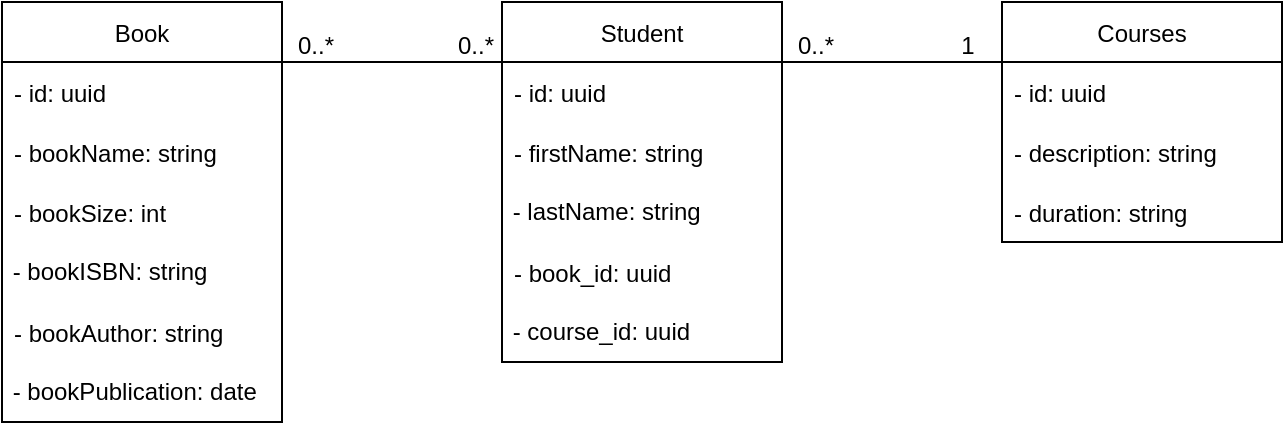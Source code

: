 <mxfile version="20.2.7" type="github">
  <diagram id="MShxjuuoVsmONPnqJFhb" name="Page-1">
    <mxGraphModel dx="1422" dy="752" grid="1" gridSize="10" guides="1" tooltips="1" connect="1" arrows="1" fold="1" page="1" pageScale="1" pageWidth="827" pageHeight="1169" math="0" shadow="0">
      <root>
        <mxCell id="0" />
        <mxCell id="1" parent="0" />
        <mxCell id="btFJ8QHgumFYgNhsF359-1" value="Book" style="swimlane;fontStyle=0;childLayout=stackLayout;horizontal=1;startSize=30;horizontalStack=0;resizeParent=1;resizeParentMax=0;resizeLast=0;collapsible=1;marginBottom=0;" vertex="1" parent="1">
          <mxGeometry x="80" y="270" width="140" height="210" as="geometry" />
        </mxCell>
        <mxCell id="btFJ8QHgumFYgNhsF359-2" value="- id: uuid" style="text;strokeColor=none;fillColor=none;align=left;verticalAlign=middle;spacingLeft=4;spacingRight=4;overflow=hidden;points=[[0,0.5],[1,0.5]];portConstraint=eastwest;rotatable=0;" vertex="1" parent="btFJ8QHgumFYgNhsF359-1">
          <mxGeometry y="30" width="140" height="30" as="geometry" />
        </mxCell>
        <mxCell id="btFJ8QHgumFYgNhsF359-3" value="- bookName: string" style="text;strokeColor=none;fillColor=none;align=left;verticalAlign=middle;spacingLeft=4;spacingRight=4;overflow=hidden;points=[[0,0.5],[1,0.5]];portConstraint=eastwest;rotatable=0;" vertex="1" parent="btFJ8QHgumFYgNhsF359-1">
          <mxGeometry y="60" width="140" height="30" as="geometry" />
        </mxCell>
        <mxCell id="btFJ8QHgumFYgNhsF359-4" value="- bookSize: int" style="text;strokeColor=none;fillColor=none;align=left;verticalAlign=middle;spacingLeft=4;spacingRight=4;overflow=hidden;points=[[0,0.5],[1,0.5]];portConstraint=eastwest;rotatable=0;" vertex="1" parent="btFJ8QHgumFYgNhsF359-1">
          <mxGeometry y="90" width="140" height="30" as="geometry" />
        </mxCell>
        <mxCell id="btFJ8QHgumFYgNhsF359-5" value="&amp;nbsp;- bookISBN: string" style="text;html=1;strokeColor=none;fillColor=none;align=left;verticalAlign=middle;whiteSpace=wrap;rounded=0;" vertex="1" parent="btFJ8QHgumFYgNhsF359-1">
          <mxGeometry y="120" width="140" height="30" as="geometry" />
        </mxCell>
        <mxCell id="btFJ8QHgumFYgNhsF359-6" value="- bookAuthor: string" style="text;strokeColor=none;fillColor=none;align=left;verticalAlign=middle;spacingLeft=4;spacingRight=4;overflow=hidden;points=[[0,0.5],[1,0.5]];portConstraint=eastwest;rotatable=0;" vertex="1" parent="btFJ8QHgumFYgNhsF359-1">
          <mxGeometry y="150" width="140" height="30" as="geometry" />
        </mxCell>
        <mxCell id="btFJ8QHgumFYgNhsF359-7" value="&lt;div align=&quot;left&quot;&gt;&amp;nbsp;- bookPublication: date&lt;br&gt;&lt;/div&gt;" style="text;html=1;strokeColor=none;fillColor=none;align=left;verticalAlign=middle;whiteSpace=wrap;rounded=0;" vertex="1" parent="btFJ8QHgumFYgNhsF359-1">
          <mxGeometry y="180" width="140" height="30" as="geometry" />
        </mxCell>
        <mxCell id="btFJ8QHgumFYgNhsF359-8" value="Student" style="swimlane;fontStyle=0;childLayout=stackLayout;horizontal=1;startSize=30;horizontalStack=0;resizeParent=1;resizeParentMax=0;resizeLast=0;collapsible=1;marginBottom=0;" vertex="1" parent="1">
          <mxGeometry x="330" y="270" width="140" height="180" as="geometry" />
        </mxCell>
        <mxCell id="btFJ8QHgumFYgNhsF359-9" value="- id: uuid" style="text;strokeColor=none;fillColor=none;align=left;verticalAlign=middle;spacingLeft=4;spacingRight=4;overflow=hidden;points=[[0,0.5],[1,0.5]];portConstraint=eastwest;rotatable=0;" vertex="1" parent="btFJ8QHgumFYgNhsF359-8">
          <mxGeometry y="30" width="140" height="30" as="geometry" />
        </mxCell>
        <mxCell id="btFJ8QHgumFYgNhsF359-10" value="- firstName: string" style="text;strokeColor=none;fillColor=none;align=left;verticalAlign=middle;spacingLeft=4;spacingRight=4;overflow=hidden;points=[[0,0.5],[1,0.5]];portConstraint=eastwest;rotatable=0;" vertex="1" parent="btFJ8QHgumFYgNhsF359-8">
          <mxGeometry y="60" width="140" height="30" as="geometry" />
        </mxCell>
        <mxCell id="btFJ8QHgumFYgNhsF359-11" value="&amp;nbsp;- lastName: string" style="text;html=1;strokeColor=none;fillColor=none;align=left;verticalAlign=middle;whiteSpace=wrap;rounded=0;" vertex="1" parent="btFJ8QHgumFYgNhsF359-8">
          <mxGeometry y="90" width="140" height="30" as="geometry" />
        </mxCell>
        <mxCell id="btFJ8QHgumFYgNhsF359-12" value="- book_id: uuid" style="text;strokeColor=none;fillColor=none;align=left;verticalAlign=middle;spacingLeft=4;spacingRight=4;overflow=hidden;points=[[0,0.5],[1,0.5]];portConstraint=eastwest;rotatable=0;" vertex="1" parent="btFJ8QHgumFYgNhsF359-8">
          <mxGeometry y="120" width="140" height="30" as="geometry" />
        </mxCell>
        <mxCell id="btFJ8QHgumFYgNhsF359-13" value="&lt;div align=&quot;left&quot;&gt;&amp;nbsp;- course_id: uuid&lt;br&gt;&lt;/div&gt;" style="text;html=1;strokeColor=none;fillColor=none;align=left;verticalAlign=middle;whiteSpace=wrap;rounded=0;" vertex="1" parent="btFJ8QHgumFYgNhsF359-8">
          <mxGeometry y="150" width="140" height="30" as="geometry" />
        </mxCell>
        <mxCell id="btFJ8QHgumFYgNhsF359-14" value="" style="endArrow=none;html=1;rounded=0;" edge="1" parent="1">
          <mxGeometry width="50" height="50" relative="1" as="geometry">
            <mxPoint x="220" y="300" as="sourcePoint" />
            <mxPoint x="330" y="300" as="targetPoint" />
          </mxGeometry>
        </mxCell>
        <mxCell id="btFJ8QHgumFYgNhsF359-15" value="0..*" style="text;html=1;strokeColor=none;fillColor=none;align=center;verticalAlign=middle;whiteSpace=wrap;rounded=0;" vertex="1" parent="1">
          <mxGeometry x="207" y="277" width="60" height="30" as="geometry" />
        </mxCell>
        <mxCell id="btFJ8QHgumFYgNhsF359-16" value="0..*" style="text;html=1;strokeColor=none;fillColor=none;align=center;verticalAlign=middle;whiteSpace=wrap;rounded=0;" vertex="1" parent="1">
          <mxGeometry x="287" y="277" width="60" height="30" as="geometry" />
        </mxCell>
        <mxCell id="btFJ8QHgumFYgNhsF359-17" value="Courses" style="swimlane;fontStyle=0;childLayout=stackLayout;horizontal=1;startSize=30;horizontalStack=0;resizeParent=1;resizeParentMax=0;resizeLast=0;collapsible=1;marginBottom=0;" vertex="1" parent="1">
          <mxGeometry x="580" y="270" width="140" height="120" as="geometry" />
        </mxCell>
        <mxCell id="btFJ8QHgumFYgNhsF359-18" value="- id: uuid" style="text;strokeColor=none;fillColor=none;align=left;verticalAlign=middle;spacingLeft=4;spacingRight=4;overflow=hidden;points=[[0,0.5],[1,0.5]];portConstraint=eastwest;rotatable=0;" vertex="1" parent="btFJ8QHgumFYgNhsF359-17">
          <mxGeometry y="30" width="140" height="30" as="geometry" />
        </mxCell>
        <mxCell id="btFJ8QHgumFYgNhsF359-19" value="- description: string" style="text;strokeColor=none;fillColor=none;align=left;verticalAlign=middle;spacingLeft=4;spacingRight=4;overflow=hidden;points=[[0,0.5],[1,0.5]];portConstraint=eastwest;rotatable=0;" vertex="1" parent="btFJ8QHgumFYgNhsF359-17">
          <mxGeometry y="60" width="140" height="30" as="geometry" />
        </mxCell>
        <mxCell id="btFJ8QHgumFYgNhsF359-20" value="- duration: string" style="text;strokeColor=none;fillColor=none;align=left;verticalAlign=middle;spacingLeft=4;spacingRight=4;overflow=hidden;points=[[0,0.5],[1,0.5]];portConstraint=eastwest;rotatable=0;" vertex="1" parent="btFJ8QHgumFYgNhsF359-17">
          <mxGeometry y="90" width="140" height="30" as="geometry" />
        </mxCell>
        <mxCell id="btFJ8QHgumFYgNhsF359-21" value="" style="endArrow=none;html=1;rounded=0;entryX=0.014;entryY=-0.033;entryDx=0;entryDy=0;entryPerimeter=0;exitX=0.993;exitY=-0.033;exitDx=0;exitDy=0;exitPerimeter=0;" edge="1" parent="1">
          <mxGeometry width="50" height="50" relative="1" as="geometry">
            <mxPoint x="469.02" y="300.01" as="sourcePoint" />
            <mxPoint x="581.96" y="300.01" as="targetPoint" />
          </mxGeometry>
        </mxCell>
        <mxCell id="btFJ8QHgumFYgNhsF359-22" value="0..*" style="text;html=1;strokeColor=none;fillColor=none;align=center;verticalAlign=middle;whiteSpace=wrap;rounded=0;" vertex="1" parent="1">
          <mxGeometry x="457" y="277" width="60" height="30" as="geometry" />
        </mxCell>
        <mxCell id="btFJ8QHgumFYgNhsF359-23" value="1" style="text;html=1;strokeColor=none;fillColor=none;align=center;verticalAlign=middle;whiteSpace=wrap;rounded=0;" vertex="1" parent="1">
          <mxGeometry x="533" y="277" width="60" height="30" as="geometry" />
        </mxCell>
      </root>
    </mxGraphModel>
  </diagram>
</mxfile>
